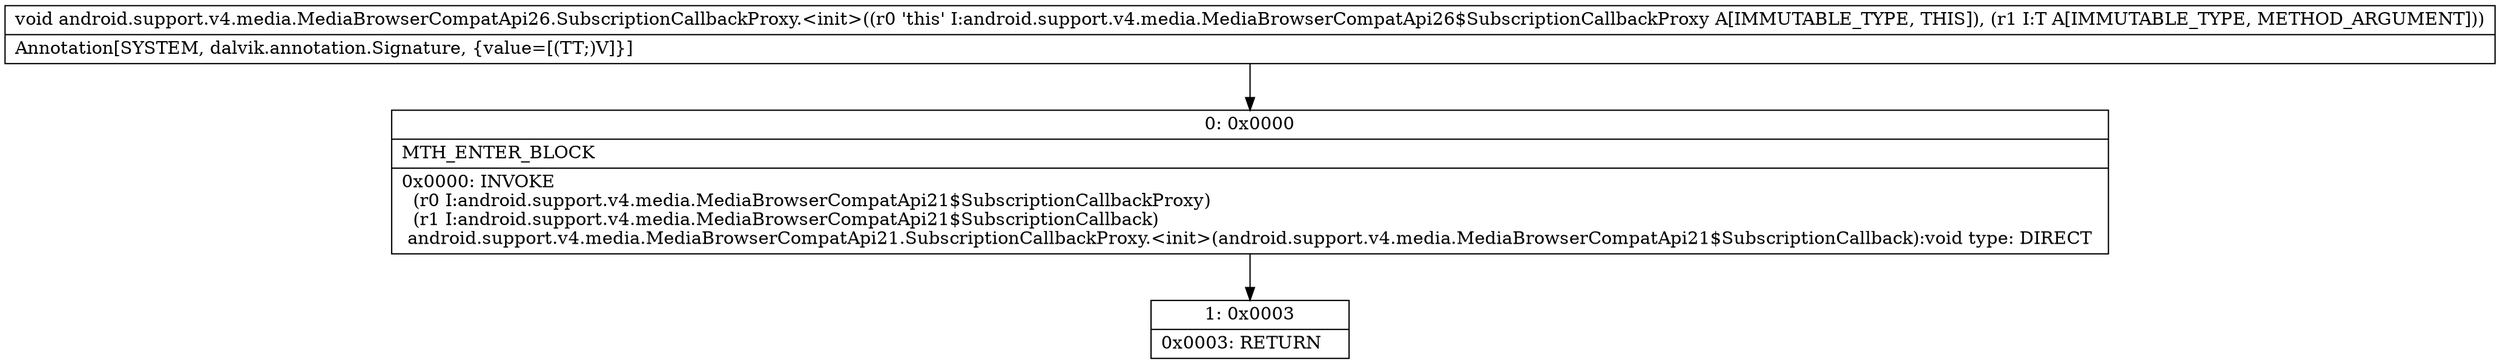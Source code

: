 digraph "CFG forandroid.support.v4.media.MediaBrowserCompatApi26.SubscriptionCallbackProxy.\<init\>(Landroid\/support\/v4\/media\/MediaBrowserCompatApi26$SubscriptionCallback;)V" {
Node_0 [shape=record,label="{0\:\ 0x0000|MTH_ENTER_BLOCK\l|0x0000: INVOKE  \l  (r0 I:android.support.v4.media.MediaBrowserCompatApi21$SubscriptionCallbackProxy)\l  (r1 I:android.support.v4.media.MediaBrowserCompatApi21$SubscriptionCallback)\l android.support.v4.media.MediaBrowserCompatApi21.SubscriptionCallbackProxy.\<init\>(android.support.v4.media.MediaBrowserCompatApi21$SubscriptionCallback):void type: DIRECT \l}"];
Node_1 [shape=record,label="{1\:\ 0x0003|0x0003: RETURN   \l}"];
MethodNode[shape=record,label="{void android.support.v4.media.MediaBrowserCompatApi26.SubscriptionCallbackProxy.\<init\>((r0 'this' I:android.support.v4.media.MediaBrowserCompatApi26$SubscriptionCallbackProxy A[IMMUTABLE_TYPE, THIS]), (r1 I:T A[IMMUTABLE_TYPE, METHOD_ARGUMENT]))  | Annotation[SYSTEM, dalvik.annotation.Signature, \{value=[(TT;)V]\}]\l}"];
MethodNode -> Node_0;
Node_0 -> Node_1;
}

